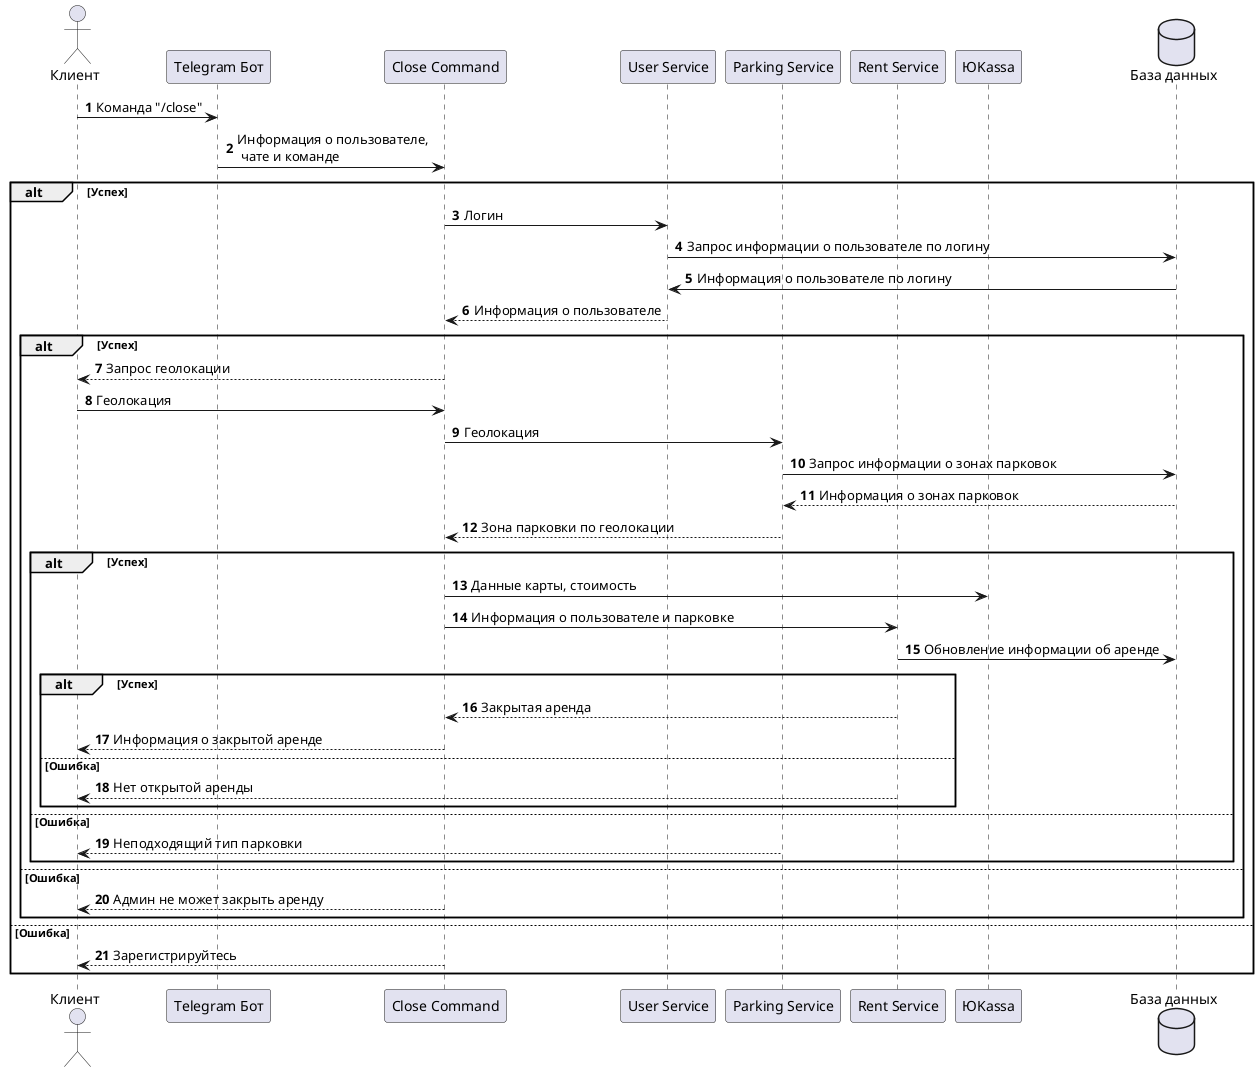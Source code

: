 @startuml
'https://plantuml.com/sequence-diagram

autonumber

actor Клиент as cl
participant "Telegram Бот" as bot
participant "Close Command" as cls
participant "User Service" as us
participant "Parking Service" as ps
participant "Rent Service" as rs
participant ЮKassa as k
database "База данных" as db

cl -> bot: Команда "/close"
bot  -> cls: Информация о пользователе,\n чате и команде

alt Успех
    cls -> us: Логин
    us -> db: Запрос информации о пользователе по логину
    db -> us: Информация о пользователе по логину
    us --> cls: Информация о пользователе

    alt Успех
       cls --> cl: Запрос геолокации
       cl -> cls: Геолокация
       cls -> ps: Геолокация
       ps -> db: Запрос информации о зонах парковок
       db --> ps: Информация о зонах парковок
       ps --> cls: Зона парковки по геолокации

       alt Успех
            cls -> k: Данные карты, стоимость
            cls -> rs: Информация о пользователе и парковке
            rs -> db: Обновление информации об аренде

            alt Успех
                rs --> cls: Закрытая аренда
                cls --> cl: Информация о закрытой аренде
            else Ошибка
                rs --> cl: Нет открытой аренды
            end
       else Ошибка
            ps --> cl: Неподходящий тип парковки
       end
    else Ошибка
       cls --> cl: Админ не может закрыть аренду
    end
else Ошибка
    cls --> cl: Зарегистрируйтесь
end

@enduml